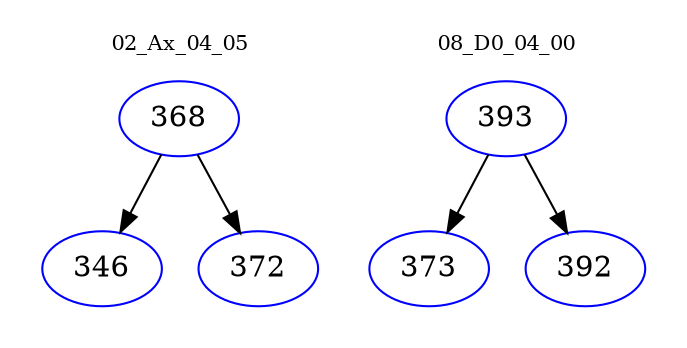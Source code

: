 digraph{
subgraph cluster_0 {
color = white
label = "02_Ax_04_05";
fontsize=10;
T0_368 [label="368", color="blue"]
T0_368 -> T0_346 [color="black"]
T0_346 [label="346", color="blue"]
T0_368 -> T0_372 [color="black"]
T0_372 [label="372", color="blue"]
}
subgraph cluster_1 {
color = white
label = "08_D0_04_00";
fontsize=10;
T1_393 [label="393", color="blue"]
T1_393 -> T1_373 [color="black"]
T1_373 [label="373", color="blue"]
T1_393 -> T1_392 [color="black"]
T1_392 [label="392", color="blue"]
}
}
